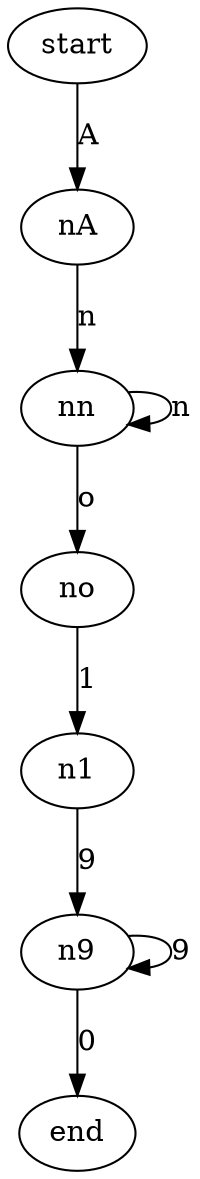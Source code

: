 digraph G
{
    //nodes
    ns[label=start];
    nA;
    nn;
    no;
    n1;
    n9;
    ne[label=end];
    //edges
    ns->nA[label=A];
    nA->nn[label=n];
    nn->nn[label=n];
    nn->no[label=o];
    no->n1[label=1];
    n1->n9[label=9];
    n9->n9[label=9];
    n9->ne[label=0];
}
